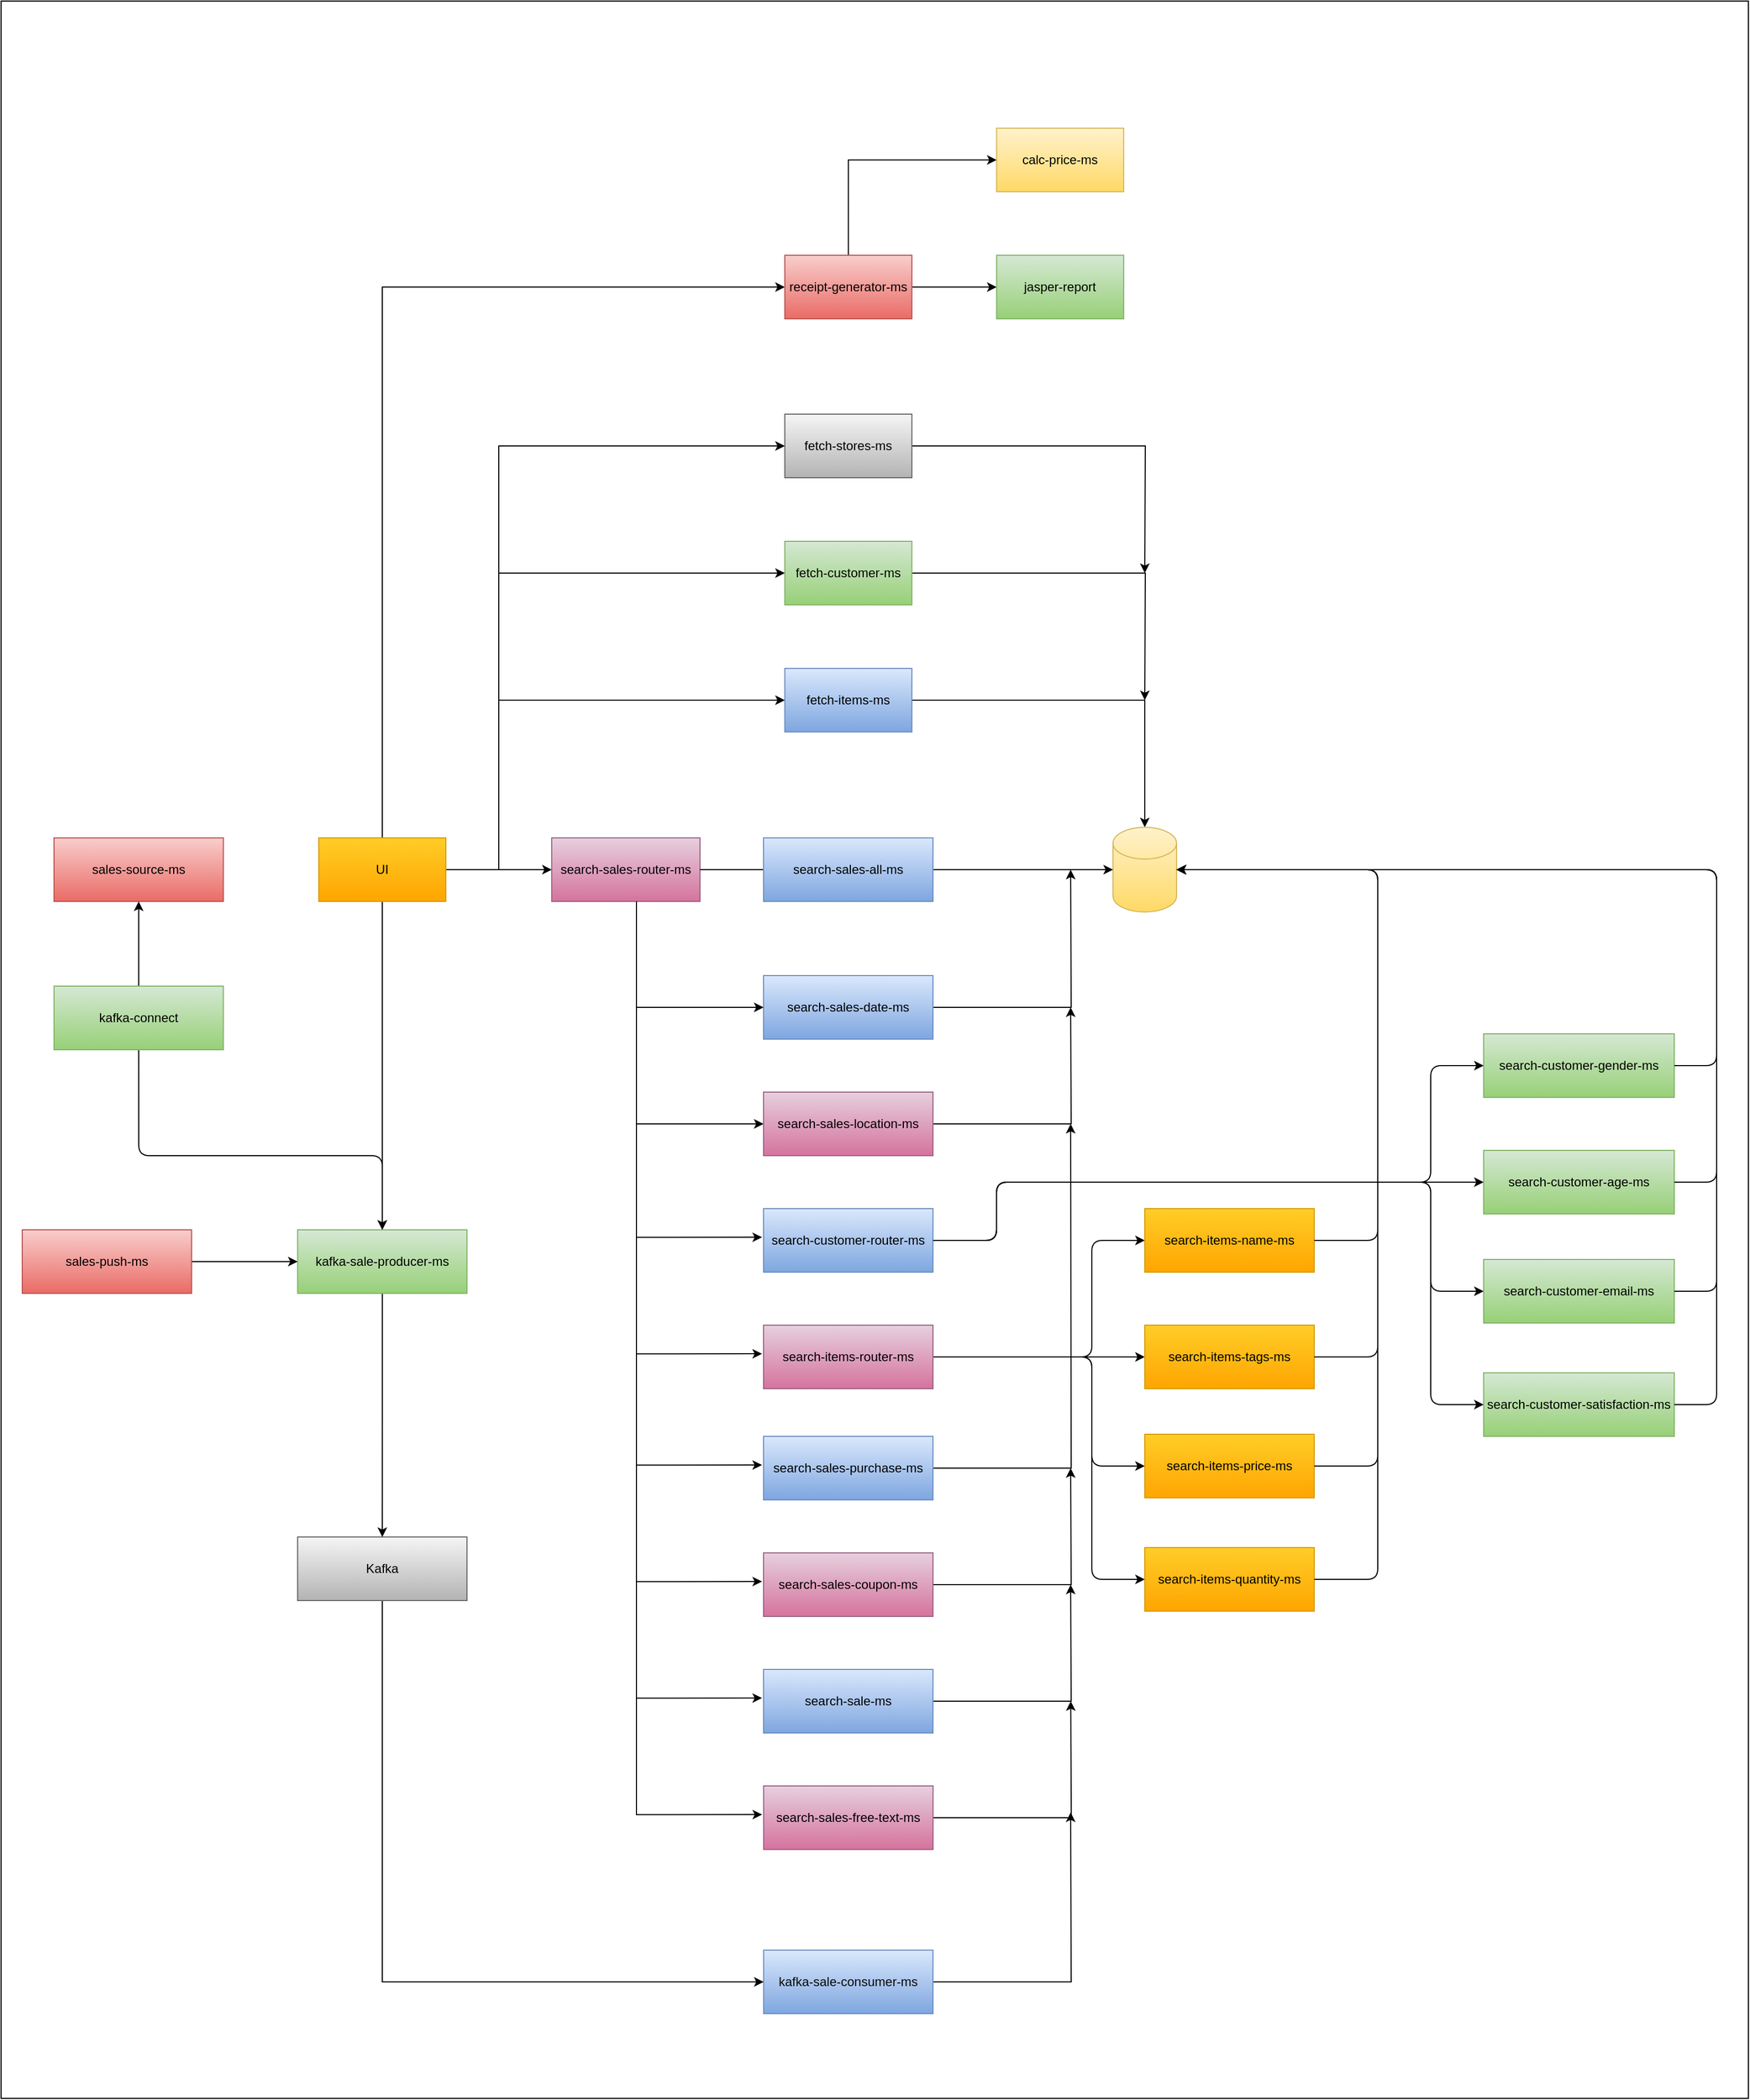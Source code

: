 <mxfile>
    <diagram name="Page-1" id="LnwlIgTbzqFxvhUvmdAp">
        <mxGraphModel dx="4476" dy="4676" grid="1" gridSize="10" guides="1" tooltips="1" connect="1" arrows="1" fold="1" page="1" pageScale="1" pageWidth="1654" pageHeight="2336" math="0" shadow="0">
            <root>
                <mxCell id="0"/>
                <mxCell id="1" parent="0"/>
                <mxCell id="n_p32m99cEEpmiuZ1xKt-49" value="" style="rounded=0;whiteSpace=wrap;html=1;" parent="1" vertex="1">
                    <mxGeometry y="-30" width="1650" height="1980" as="geometry"/>
                </mxCell>
                <mxCell id="n_p32m99cEEpmiuZ1xKt-35" style="edgeStyle=orthogonalEdgeStyle;rounded=0;orthogonalLoop=1;jettySize=auto;html=1;" parent="1" source="k_AekQBZjhVLjZ5sFI8h-2" edge="1">
                    <mxGeometry relative="1" as="geometry">
                        <mxPoint x="1080" y="510" as="targetPoint"/>
                    </mxGeometry>
                </mxCell>
                <mxCell id="k_AekQBZjhVLjZ5sFI8h-2" value="&lt;font color=&quot;#000000&quot;&gt;fetch-stores-ms&lt;/font&gt;" style="rounded=0;whiteSpace=wrap;html=1;fillColor=#f5f5f5;gradientColor=#b3b3b3;strokeColor=#666666;" parent="1" vertex="1">
                    <mxGeometry x="740.09" y="360" width="120" height="60" as="geometry"/>
                </mxCell>
                <mxCell id="n_p32m99cEEpmiuZ1xKt-33" style="edgeStyle=orthogonalEdgeStyle;rounded=0;orthogonalLoop=1;jettySize=auto;html=1;" parent="1" source="k_AekQBZjhVLjZ5sFI8h-3" edge="1">
                    <mxGeometry relative="1" as="geometry">
                        <mxPoint x="1080" y="630" as="targetPoint"/>
                    </mxGeometry>
                </mxCell>
                <mxCell id="k_AekQBZjhVLjZ5sFI8h-3" value="&lt;font color=&quot;#050505&quot;&gt;fetch-customer-ms&lt;/font&gt;" style="rounded=0;whiteSpace=wrap;html=1;fillColor=#d5e8d4;gradientColor=#97d077;strokeColor=#82b366;" parent="1" vertex="1">
                    <mxGeometry x="740.09" y="480" width="120" height="60" as="geometry"/>
                </mxCell>
                <mxCell id="n_p32m99cEEpmiuZ1xKt-31" style="edgeStyle=orthogonalEdgeStyle;rounded=0;orthogonalLoop=1;jettySize=auto;html=1;" parent="1" source="k_AekQBZjhVLjZ5sFI8h-4" target="k_AekQBZjhVLjZ5sFI8h-16" edge="1">
                    <mxGeometry relative="1" as="geometry"/>
                </mxCell>
                <mxCell id="k_AekQBZjhVLjZ5sFI8h-4" value="&lt;font color=&quot;#000000&quot;&gt;fetch-items-ms&lt;/font&gt;" style="rounded=0;whiteSpace=wrap;html=1;fillColor=#dae8fc;gradientColor=#7ea6e0;strokeColor=#6c8ebf;" parent="1" vertex="1">
                    <mxGeometry x="740.09" y="600" width="120" height="60" as="geometry"/>
                </mxCell>
                <mxCell id="k_AekQBZjhVLjZ5sFI8h-5" value="&lt;font color=&quot;#000000&quot;&gt;calc-price-ms&lt;/font&gt;" style="rounded=0;whiteSpace=wrap;html=1;fillColor=#fff2cc;gradientColor=#ffd966;strokeColor=#d6b656;" parent="1" vertex="1">
                    <mxGeometry x="940.09" y="90" width="120" height="60" as="geometry"/>
                </mxCell>
                <mxCell id="n_p32m99cEEpmiuZ1xKt-2" style="edgeStyle=orthogonalEdgeStyle;rounded=0;orthogonalLoop=1;jettySize=auto;html=1;entryX=0;entryY=0.5;entryDx=0;entryDy=0;" parent="1" source="k_AekQBZjhVLjZ5sFI8h-6" target="n_p32m99cEEpmiuZ1xKt-1" edge="1">
                    <mxGeometry relative="1" as="geometry"/>
                </mxCell>
                <mxCell id="n_p32m99cEEpmiuZ1xKt-30" style="edgeStyle=orthogonalEdgeStyle;rounded=0;orthogonalLoop=1;jettySize=auto;html=1;entryX=0;entryY=0.5;entryDx=0;entryDy=0;" parent="1" target="k_AekQBZjhVLjZ5sFI8h-4" edge="1">
                    <mxGeometry relative="1" as="geometry">
                        <mxPoint x="420" y="790" as="sourcePoint"/>
                        <Array as="points">
                            <mxPoint x="470" y="790"/>
                            <mxPoint x="470" y="630"/>
                        </Array>
                    </mxGeometry>
                </mxCell>
                <mxCell id="n_p32m99cEEpmiuZ1xKt-32" style="edgeStyle=orthogonalEdgeStyle;rounded=0;orthogonalLoop=1;jettySize=auto;html=1;entryX=0;entryY=0.5;entryDx=0;entryDy=0;" parent="1" source="k_AekQBZjhVLjZ5sFI8h-6" target="k_AekQBZjhVLjZ5sFI8h-3" edge="1">
                    <mxGeometry relative="1" as="geometry">
                        <Array as="points">
                            <mxPoint x="470" y="790"/>
                            <mxPoint x="470" y="510"/>
                        </Array>
                    </mxGeometry>
                </mxCell>
                <mxCell id="n_p32m99cEEpmiuZ1xKt-34" style="edgeStyle=orthogonalEdgeStyle;rounded=0;orthogonalLoop=1;jettySize=auto;html=1;entryX=0;entryY=0.5;entryDx=0;entryDy=0;" parent="1" source="k_AekQBZjhVLjZ5sFI8h-6" target="k_AekQBZjhVLjZ5sFI8h-2" edge="1">
                    <mxGeometry relative="1" as="geometry">
                        <Array as="points">
                            <mxPoint x="470" y="790"/>
                            <mxPoint x="470" y="390"/>
                        </Array>
                    </mxGeometry>
                </mxCell>
                <mxCell id="n_p32m99cEEpmiuZ1xKt-36" style="edgeStyle=orthogonalEdgeStyle;rounded=0;orthogonalLoop=1;jettySize=auto;html=1;entryX=0;entryY=0.5;entryDx=0;entryDy=0;" parent="1" source="k_AekQBZjhVLjZ5sFI8h-6" target="k_AekQBZjhVLjZ5sFI8h-7" edge="1">
                    <mxGeometry relative="1" as="geometry">
                        <mxPoint x="360" y="220" as="targetPoint"/>
                        <Array as="points">
                            <mxPoint x="360" y="240"/>
                        </Array>
                    </mxGeometry>
                </mxCell>
                <mxCell id="n_p32m99cEEpmiuZ1xKt-47" style="edgeStyle=orthogonalEdgeStyle;rounded=0;orthogonalLoop=1;jettySize=auto;html=1;entryX=0.5;entryY=0;entryDx=0;entryDy=0;" parent="1" source="k_AekQBZjhVLjZ5sFI8h-6" target="n_p32m99cEEpmiuZ1xKt-45" edge="1">
                    <mxGeometry relative="1" as="geometry"/>
                </mxCell>
                <mxCell id="k_AekQBZjhVLjZ5sFI8h-6" value="&lt;font color=&quot;#000000&quot;&gt;UI&lt;/font&gt;" style="rounded=0;whiteSpace=wrap;html=1;fillColor=#ffcd28;gradientColor=#ffa500;strokeColor=#d79b00;" parent="1" vertex="1">
                    <mxGeometry x="300" y="760" width="120" height="60" as="geometry"/>
                </mxCell>
                <mxCell id="k_AekQBZjhVLjZ5sFI8h-15" style="edgeStyle=orthogonalEdgeStyle;rounded=0;orthogonalLoop=1;jettySize=auto;html=1;entryX=0;entryY=0.5;entryDx=0;entryDy=0;" parent="1" source="k_AekQBZjhVLjZ5sFI8h-7" target="k_AekQBZjhVLjZ5sFI8h-14" edge="1">
                    <mxGeometry relative="1" as="geometry"/>
                </mxCell>
                <mxCell id="n_p32m99cEEpmiuZ1xKt-38" style="edgeStyle=orthogonalEdgeStyle;rounded=0;orthogonalLoop=1;jettySize=auto;html=1;exitX=0.5;exitY=0;exitDx=0;exitDy=0;entryX=0;entryY=0.5;entryDx=0;entryDy=0;" parent="1" source="k_AekQBZjhVLjZ5sFI8h-7" target="k_AekQBZjhVLjZ5sFI8h-5" edge="1">
                    <mxGeometry relative="1" as="geometry"/>
                </mxCell>
                <mxCell id="k_AekQBZjhVLjZ5sFI8h-7" value="&lt;font color=&quot;#000000&quot;&gt;receipt-generator-ms&lt;/font&gt;" style="rounded=0;whiteSpace=wrap;html=1;fillColor=#f8cecc;gradientColor=#ea6b66;strokeColor=#b85450;" parent="1" vertex="1">
                    <mxGeometry x="740.09" y="210" width="120" height="60" as="geometry"/>
                </mxCell>
                <mxCell id="k_AekQBZjhVLjZ5sFI8h-14" value="&lt;font color=&quot;#000000&quot;&gt;jasper-report&lt;/font&gt;" style="rounded=0;whiteSpace=wrap;html=1;fillColor=#d5e8d4;gradientColor=#97d077;strokeColor=#82b366;" parent="1" vertex="1">
                    <mxGeometry x="940.09" y="210" width="120" height="60" as="geometry"/>
                </mxCell>
                <mxCell id="k_AekQBZjhVLjZ5sFI8h-16" value="" style="shape=cylinder3;whiteSpace=wrap;html=1;boundedLbl=1;backgroundOutline=1;size=15;fillColor=#fff2cc;gradientColor=#ffd966;strokeColor=#d6b656;" parent="1" vertex="1">
                    <mxGeometry x="1050" y="750" width="60" height="80" as="geometry"/>
                </mxCell>
                <mxCell id="n_p32m99cEEpmiuZ1xKt-44" style="edgeStyle=orthogonalEdgeStyle;rounded=0;orthogonalLoop=1;jettySize=auto;html=1;" parent="1" source="k_AekQBZjhVLjZ5sFI8h-20" edge="1">
                    <mxGeometry relative="1" as="geometry">
                        <mxPoint x="1010" y="1680" as="targetPoint"/>
                    </mxGeometry>
                </mxCell>
                <mxCell id="k_AekQBZjhVLjZ5sFI8h-20" value="&lt;font color=&quot;#0b0a0a&quot;&gt;kafka-sale-consumer-ms&lt;/font&gt;" style="rounded=0;whiteSpace=wrap;html=1;fillColor=#dae8fc;gradientColor=#7ea6e0;strokeColor=#6c8ebf;" parent="1" vertex="1">
                    <mxGeometry x="720.09" y="1810" width="159.91" height="60" as="geometry"/>
                </mxCell>
                <mxCell id="k_AekQBZjhVLjZ5sFI8h-23" value="" style="whiteSpace=wrap;html=1;aspect=fixed;" parent="1" vertex="1">
                    <mxGeometry width="90" as="geometry"/>
                </mxCell>
                <mxCell id="n_p32m99cEEpmiuZ1xKt-8" style="edgeStyle=orthogonalEdgeStyle;rounded=0;orthogonalLoop=1;jettySize=auto;html=1;entryX=0;entryY=0.5;entryDx=0;entryDy=0;" parent="1" source="n_p32m99cEEpmiuZ1xKt-1" target="n_p32m99cEEpmiuZ1xKt-7" edge="1">
                    <mxGeometry relative="1" as="geometry">
                        <Array as="points">
                            <mxPoint x="600" y="1030"/>
                        </Array>
                    </mxGeometry>
                </mxCell>
                <mxCell id="n_p32m99cEEpmiuZ1xKt-11" style="edgeStyle=orthogonalEdgeStyle;rounded=0;orthogonalLoop=1;jettySize=auto;html=1;entryX=-0.009;entryY=0.451;entryDx=0;entryDy=0;entryPerimeter=0;" parent="1" target="n_p32m99cEEpmiuZ1xKt-10" edge="1">
                    <mxGeometry relative="1" as="geometry">
                        <mxPoint x="540" y="790" as="sourcePoint"/>
                        <mxPoint x="713" y="1138" as="targetPoint"/>
                        <Array as="points">
                            <mxPoint x="600" y="791"/>
                            <mxPoint x="600" y="1137"/>
                        </Array>
                    </mxGeometry>
                </mxCell>
                <mxCell id="n_p32m99cEEpmiuZ1xKt-1" value="&lt;font color=&quot;#000000&quot;&gt;search-sales-router-ms&lt;/font&gt;" style="rounded=0;whiteSpace=wrap;html=1;fillColor=#e6d0de;gradientColor=#d5739d;strokeColor=#996185;" parent="1" vertex="1">
                    <mxGeometry x="520" y="760" width="140" height="60" as="geometry"/>
                </mxCell>
                <mxCell id="n_p32m99cEEpmiuZ1xKt-3" style="edgeStyle=orthogonalEdgeStyle;rounded=0;orthogonalLoop=1;jettySize=auto;html=1;entryX=0;entryY=0.5;entryDx=0;entryDy=0;entryPerimeter=0;" parent="1" source="n_p32m99cEEpmiuZ1xKt-1" target="k_AekQBZjhVLjZ5sFI8h-16" edge="1">
                    <mxGeometry relative="1" as="geometry"/>
                </mxCell>
                <mxCell id="n_p32m99cEEpmiuZ1xKt-6" style="edgeStyle=orthogonalEdgeStyle;rounded=0;orthogonalLoop=1;jettySize=auto;html=1;" parent="1" source="n_p32m99cEEpmiuZ1xKt-4" edge="1">
                    <mxGeometry relative="1" as="geometry">
                        <mxPoint x="1010" y="790" as="targetPoint"/>
                    </mxGeometry>
                </mxCell>
                <mxCell id="n_p32m99cEEpmiuZ1xKt-4" value="&lt;span style=&quot;color: rgb(0, 0, 0);&quot;&gt;search-sales-date-ms&lt;/span&gt;" style="rounded=0;whiteSpace=wrap;html=1;fillColor=#dae8fc;gradientColor=#7ea6e0;strokeColor=#6c8ebf;" parent="1" vertex="1">
                    <mxGeometry x="720" y="890" width="160" height="60" as="geometry"/>
                </mxCell>
                <mxCell id="n_p32m99cEEpmiuZ1xKt-5" style="edgeStyle=orthogonalEdgeStyle;rounded=0;orthogonalLoop=1;jettySize=auto;html=1;entryX=0;entryY=0.5;entryDx=0;entryDy=0;" parent="1" target="n_p32m99cEEpmiuZ1xKt-4" edge="1">
                    <mxGeometry relative="1" as="geometry">
                        <mxPoint x="600" y="820" as="sourcePoint"/>
                        <mxPoint x="700" y="897.02" as="targetPoint"/>
                        <Array as="points">
                            <mxPoint x="600" y="820"/>
                            <mxPoint x="600" y="920"/>
                        </Array>
                    </mxGeometry>
                </mxCell>
                <mxCell id="n_p32m99cEEpmiuZ1xKt-9" style="edgeStyle=orthogonalEdgeStyle;rounded=0;orthogonalLoop=1;jettySize=auto;html=1;" parent="1" source="n_p32m99cEEpmiuZ1xKt-7" edge="1">
                    <mxGeometry relative="1" as="geometry">
                        <mxPoint x="1010" y="920" as="targetPoint"/>
                    </mxGeometry>
                </mxCell>
                <mxCell id="n_p32m99cEEpmiuZ1xKt-7" value="&lt;span style=&quot;color: rgb(0, 0, 0);&quot;&gt;search-sales-location-ms&lt;/span&gt;" style="rounded=0;whiteSpace=wrap;html=1;fillColor=#e6d0de;gradientColor=#d5739d;strokeColor=#996185;" parent="1" vertex="1">
                    <mxGeometry x="720" y="1000" width="160" height="60" as="geometry"/>
                </mxCell>
                <mxCell id="n_p32m99cEEpmiuZ1xKt-10" value="&lt;span style=&quot;color: rgb(0, 0, 0);&quot;&gt;search-customer-router-ms&lt;/span&gt;" style="rounded=0;whiteSpace=wrap;html=1;fillColor=#dae8fc;gradientColor=#7ea6e0;strokeColor=#6c8ebf;" parent="1" vertex="1">
                    <mxGeometry x="720" y="1110" width="160" height="60" as="geometry"/>
                </mxCell>
                <mxCell id="n_p32m99cEEpmiuZ1xKt-14" style="edgeStyle=orthogonalEdgeStyle;rounded=0;orthogonalLoop=1;jettySize=auto;html=1;entryX=-0.009;entryY=0.451;entryDx=0;entryDy=0;entryPerimeter=0;" parent="1" target="n_p32m99cEEpmiuZ1xKt-16" edge="1">
                    <mxGeometry relative="1" as="geometry">
                        <mxPoint x="600" y="820" as="sourcePoint"/>
                        <mxPoint x="713" y="1248" as="targetPoint"/>
                        <Array as="points">
                            <mxPoint x="600" y="1247"/>
                        </Array>
                    </mxGeometry>
                </mxCell>
                <mxCell id="17" style="edgeStyle=none;html=1;fontColor=#000000;entryX=0;entryY=0.5;entryDx=0;entryDy=0;" edge="1" parent="1" source="n_p32m99cEEpmiuZ1xKt-16" target="14">
                    <mxGeometry relative="1" as="geometry">
                        <mxPoint x="1060" y="1250" as="targetPoint"/>
                    </mxGeometry>
                </mxCell>
                <mxCell id="18" style="edgeStyle=none;html=1;entryX=0;entryY=0.5;entryDx=0;entryDy=0;fontColor=#000000;" edge="1" parent="1" source="n_p32m99cEEpmiuZ1xKt-16" target="13">
                    <mxGeometry relative="1" as="geometry">
                        <Array as="points">
                            <mxPoint x="1030" y="1250"/>
                            <mxPoint x="1030" y="1140"/>
                        </Array>
                    </mxGeometry>
                </mxCell>
                <mxCell id="19" style="edgeStyle=none;html=1;entryX=0;entryY=0.5;entryDx=0;entryDy=0;fontColor=#000000;" edge="1" parent="1" source="n_p32m99cEEpmiuZ1xKt-16" target="15">
                    <mxGeometry relative="1" as="geometry">
                        <Array as="points">
                            <mxPoint x="1030" y="1250"/>
                            <mxPoint x="1030" y="1353"/>
                        </Array>
                    </mxGeometry>
                </mxCell>
                <mxCell id="20" style="edgeStyle=none;html=1;entryX=0;entryY=0.5;entryDx=0;entryDy=0;fontColor=#000000;" edge="1" parent="1" source="n_p32m99cEEpmiuZ1xKt-16" target="16">
                    <mxGeometry relative="1" as="geometry">
                        <Array as="points">
                            <mxPoint x="1030" y="1250"/>
                            <mxPoint x="1030" y="1360"/>
                            <mxPoint x="1030" y="1460"/>
                        </Array>
                    </mxGeometry>
                </mxCell>
                <mxCell id="n_p32m99cEEpmiuZ1xKt-16" value="&lt;span style=&quot;color: rgb(0, 0, 0);&quot;&gt;search-items-router-ms&lt;/span&gt;" style="rounded=0;whiteSpace=wrap;html=1;fillColor=#e6d0de;gradientColor=#d5739d;strokeColor=#996185;" parent="1" vertex="1">
                    <mxGeometry x="720" y="1220" width="160" height="60" as="geometry"/>
                </mxCell>
                <mxCell id="n_p32m99cEEpmiuZ1xKt-17" style="edgeStyle=orthogonalEdgeStyle;rounded=0;orthogonalLoop=1;jettySize=auto;html=1;entryX=-0.009;entryY=0.451;entryDx=0;entryDy=0;entryPerimeter=0;" parent="1" target="n_p32m99cEEpmiuZ1xKt-19" edge="1">
                    <mxGeometry relative="1" as="geometry">
                        <mxPoint x="600" y="820" as="sourcePoint"/>
                        <mxPoint x="713" y="1353" as="targetPoint"/>
                        <Array as="points">
                            <mxPoint x="600" y="1352"/>
                        </Array>
                    </mxGeometry>
                </mxCell>
                <mxCell id="n_p32m99cEEpmiuZ1xKt-18" style="edgeStyle=orthogonalEdgeStyle;rounded=0;orthogonalLoop=1;jettySize=auto;html=1;" parent="1" source="n_p32m99cEEpmiuZ1xKt-19" edge="1">
                    <mxGeometry relative="1" as="geometry">
                        <mxPoint x="1010" y="1030" as="targetPoint"/>
                    </mxGeometry>
                </mxCell>
                <mxCell id="n_p32m99cEEpmiuZ1xKt-19" value="&lt;span style=&quot;color: rgb(0, 0, 0);&quot;&gt;search-sales-purchase-ms&lt;/span&gt;" style="rounded=0;whiteSpace=wrap;html=1;fillColor=#dae8fc;gradientColor=#7ea6e0;strokeColor=#6c8ebf;" parent="1" vertex="1">
                    <mxGeometry x="720" y="1325" width="160" height="60" as="geometry"/>
                </mxCell>
                <mxCell id="n_p32m99cEEpmiuZ1xKt-20" style="edgeStyle=orthogonalEdgeStyle;rounded=0;orthogonalLoop=1;jettySize=auto;html=1;entryX=-0.009;entryY=0.451;entryDx=0;entryDy=0;entryPerimeter=0;" parent="1" target="n_p32m99cEEpmiuZ1xKt-22" edge="1">
                    <mxGeometry relative="1" as="geometry">
                        <mxPoint x="600" y="820" as="sourcePoint"/>
                        <mxPoint x="713" y="1463" as="targetPoint"/>
                        <Array as="points">
                            <mxPoint x="600" y="1462"/>
                        </Array>
                    </mxGeometry>
                </mxCell>
                <mxCell id="n_p32m99cEEpmiuZ1xKt-21" style="edgeStyle=orthogonalEdgeStyle;rounded=0;orthogonalLoop=1;jettySize=auto;html=1;" parent="1" source="n_p32m99cEEpmiuZ1xKt-22" edge="1">
                    <mxGeometry relative="1" as="geometry">
                        <mxPoint x="1010" y="1355" as="targetPoint"/>
                    </mxGeometry>
                </mxCell>
                <mxCell id="n_p32m99cEEpmiuZ1xKt-22" value="&lt;span style=&quot;color: rgb(0, 0, 0);&quot;&gt;search-sales&lt;/span&gt;&lt;font color=&quot;#000000&quot;&gt;-coupon-ms&lt;/font&gt;" style="rounded=0;whiteSpace=wrap;html=1;fillColor=#e6d0de;gradientColor=#d5739d;strokeColor=#996185;" parent="1" vertex="1">
                    <mxGeometry x="720" y="1435" width="160" height="60" as="geometry"/>
                </mxCell>
                <mxCell id="n_p32m99cEEpmiuZ1xKt-24" style="edgeStyle=orthogonalEdgeStyle;rounded=0;orthogonalLoop=1;jettySize=auto;html=1;entryX=-0.009;entryY=0.451;entryDx=0;entryDy=0;entryPerimeter=0;" parent="1" target="n_p32m99cEEpmiuZ1xKt-26" edge="1">
                    <mxGeometry relative="1" as="geometry">
                        <mxPoint x="600" y="820" as="sourcePoint"/>
                        <mxPoint x="713" y="1573" as="targetPoint"/>
                        <Array as="points">
                            <mxPoint x="600" y="1572"/>
                        </Array>
                    </mxGeometry>
                </mxCell>
                <mxCell id="n_p32m99cEEpmiuZ1xKt-25" style="edgeStyle=orthogonalEdgeStyle;rounded=0;orthogonalLoop=1;jettySize=auto;html=1;" parent="1" source="n_p32m99cEEpmiuZ1xKt-26" edge="1">
                    <mxGeometry relative="1" as="geometry">
                        <mxPoint x="1010" y="1465" as="targetPoint"/>
                    </mxGeometry>
                </mxCell>
                <mxCell id="n_p32m99cEEpmiuZ1xKt-26" value="&lt;span style=&quot;color: rgb(0, 0, 0);&quot;&gt;search-sale-ms&lt;/span&gt;" style="rounded=0;whiteSpace=wrap;html=1;fillColor=#dae8fc;gradientColor=#7ea6e0;strokeColor=#6c8ebf;" parent="1" vertex="1">
                    <mxGeometry x="720" y="1545" width="160" height="60" as="geometry"/>
                </mxCell>
                <mxCell id="n_p32m99cEEpmiuZ1xKt-27" style="edgeStyle=orthogonalEdgeStyle;rounded=0;orthogonalLoop=1;jettySize=auto;html=1;entryX=-0.009;entryY=0.451;entryDx=0;entryDy=0;entryPerimeter=0;" parent="1" target="n_p32m99cEEpmiuZ1xKt-29" edge="1">
                    <mxGeometry relative="1" as="geometry">
                        <mxPoint x="600" y="830" as="sourcePoint"/>
                        <mxPoint x="713.09" y="1683" as="targetPoint"/>
                        <Array as="points">
                            <mxPoint x="600" y="820"/>
                            <mxPoint x="600" y="1682"/>
                        </Array>
                    </mxGeometry>
                </mxCell>
                <mxCell id="n_p32m99cEEpmiuZ1xKt-28" style="edgeStyle=orthogonalEdgeStyle;rounded=0;orthogonalLoop=1;jettySize=auto;html=1;" parent="1" source="n_p32m99cEEpmiuZ1xKt-29" edge="1">
                    <mxGeometry relative="1" as="geometry">
                        <mxPoint x="1010.09" y="1575" as="targetPoint"/>
                    </mxGeometry>
                </mxCell>
                <mxCell id="n_p32m99cEEpmiuZ1xKt-29" value="&lt;span style=&quot;color: rgb(0, 0, 0);&quot;&gt;search-sales-free-text-ms&lt;/span&gt;" style="rounded=0;whiteSpace=wrap;html=1;fillColor=#e6d0de;gradientColor=#d5739d;strokeColor=#996185;" parent="1" vertex="1">
                    <mxGeometry x="720.09" y="1655" width="160" height="60" as="geometry"/>
                </mxCell>
                <mxCell id="n_p32m99cEEpmiuZ1xKt-43" style="edgeStyle=orthogonalEdgeStyle;rounded=0;orthogonalLoop=1;jettySize=auto;html=1;entryX=0;entryY=0.5;entryDx=0;entryDy=0;exitX=0.5;exitY=1;exitDx=0;exitDy=0;" parent="1" source="n_p32m99cEEpmiuZ1xKt-41" target="k_AekQBZjhVLjZ5sFI8h-20" edge="1">
                    <mxGeometry relative="1" as="geometry">
                        <mxPoint x="360" y="1260" as="sourcePoint"/>
                        <Array as="points">
                            <mxPoint x="360" y="1840"/>
                        </Array>
                    </mxGeometry>
                </mxCell>
                <mxCell id="n_p32m99cEEpmiuZ1xKt-41" value="&lt;font color=&quot;#000000&quot;&gt;Kafka&lt;/font&gt;" style="rounded=0;whiteSpace=wrap;html=1;fillColor=#f5f5f5;gradientColor=#b3b3b3;strokeColor=#666666;" parent="1" vertex="1">
                    <mxGeometry x="280.05" y="1420" width="159.91" height="60" as="geometry"/>
                </mxCell>
                <mxCell id="n_p32m99cEEpmiuZ1xKt-48" style="edgeStyle=orthogonalEdgeStyle;rounded=0;orthogonalLoop=1;jettySize=auto;html=1;entryX=0.5;entryY=0;entryDx=0;entryDy=0;" parent="1" source="n_p32m99cEEpmiuZ1xKt-45" target="n_p32m99cEEpmiuZ1xKt-41" edge="1">
                    <mxGeometry relative="1" as="geometry"/>
                </mxCell>
                <mxCell id="n_p32m99cEEpmiuZ1xKt-45" value="&lt;font color=&quot;#000000&quot;&gt;kafka-sale-producer-ms&lt;/font&gt;" style="rounded=0;whiteSpace=wrap;html=1;fillColor=#d5e8d4;gradientColor=#97d077;strokeColor=#82b366;" parent="1" vertex="1">
                    <mxGeometry x="280.05" y="1130" width="159.91" height="60" as="geometry"/>
                </mxCell>
                <mxCell id="oRM4DhLdFYv9oafPMZ9c-1" value="&lt;span style=&quot;color: rgb(0, 0, 0);&quot;&gt;search-sales-all-ms&lt;/span&gt;" style="rounded=0;whiteSpace=wrap;html=1;fillColor=#dae8fc;gradientColor=#7ea6e0;strokeColor=#6c8ebf;" parent="1" vertex="1">
                    <mxGeometry x="720" y="760" width="160" height="60" as="geometry"/>
                </mxCell>
                <mxCell id="21" style="edgeStyle=none;html=1;fontColor=#000000;entryX=0;entryY=0.5;entryDx=0;entryDy=0;" edge="1" parent="1" target="26">
                    <mxGeometry relative="1" as="geometry">
                        <mxPoint x="1380" y="1085" as="targetPoint"/>
                        <mxPoint x="880" y="1140" as="sourcePoint"/>
                        <Array as="points">
                            <mxPoint x="940" y="1140"/>
                            <mxPoint x="940" y="1085"/>
                        </Array>
                    </mxGeometry>
                </mxCell>
                <mxCell id="22" style="edgeStyle=none;html=1;entryX=0;entryY=0.5;entryDx=0;entryDy=0;fontColor=#000000;" edge="1" parent="1" target="25">
                    <mxGeometry relative="1" as="geometry">
                        <mxPoint x="880" y="1140" as="sourcePoint"/>
                        <Array as="points">
                            <mxPoint x="940" y="1140"/>
                            <mxPoint x="940" y="1085"/>
                            <mxPoint x="1350" y="1085"/>
                            <mxPoint x="1350" y="975"/>
                        </Array>
                    </mxGeometry>
                </mxCell>
                <mxCell id="23" style="edgeStyle=none;html=1;entryX=0;entryY=0.5;entryDx=0;entryDy=0;fontColor=#000000;" edge="1" parent="1" target="27">
                    <mxGeometry relative="1" as="geometry">
                        <mxPoint x="880" y="1140" as="sourcePoint"/>
                        <Array as="points">
                            <mxPoint x="940" y="1140"/>
                            <mxPoint x="940" y="1085"/>
                            <mxPoint x="1350" y="1085"/>
                            <mxPoint x="1350" y="1188"/>
                        </Array>
                    </mxGeometry>
                </mxCell>
                <mxCell id="24" style="edgeStyle=none;html=1;entryX=0;entryY=0.5;entryDx=0;entryDy=0;fontColor=#000000;" edge="1" parent="1" target="28">
                    <mxGeometry relative="1" as="geometry">
                        <mxPoint x="880" y="1140" as="sourcePoint"/>
                        <Array as="points">
                            <mxPoint x="940" y="1140"/>
                            <mxPoint x="940" y="1085"/>
                            <mxPoint x="1350" y="1085"/>
                            <mxPoint x="1350" y="1195"/>
                            <mxPoint x="1350" y="1295"/>
                        </Array>
                    </mxGeometry>
                </mxCell>
                <mxCell id="31" value="" style="group" vertex="1" connectable="0" parent="1">
                    <mxGeometry x="1400" y="945" width="180" height="380" as="geometry"/>
                </mxCell>
                <mxCell id="25" value="&lt;span style=&quot;color: rgb(0, 0, 0);&quot;&gt;search-customer-gender-ms&lt;/span&gt;" style="rounded=0;whiteSpace=wrap;html=1;fillColor=#d5e8d4;gradientColor=#97d077;strokeColor=#82b366;" vertex="1" parent="31">
                    <mxGeometry width="180" height="60" as="geometry"/>
                </mxCell>
                <mxCell id="26" value="&lt;span style=&quot;color: rgb(0, 0, 0);&quot;&gt;search-customer-age-ms&lt;/span&gt;" style="rounded=0;whiteSpace=wrap;html=1;fillColor=#d5e8d4;gradientColor=#97d077;strokeColor=#82b366;" vertex="1" parent="31">
                    <mxGeometry y="110" width="180" height="60" as="geometry"/>
                </mxCell>
                <mxCell id="27" value="&lt;span style=&quot;color: rgb(0, 0, 0);&quot;&gt;search-customer-email-ms&lt;/span&gt;" style="rounded=0;whiteSpace=wrap;html=1;fillColor=#d5e8d4;gradientColor=#97d077;strokeColor=#82b366;" vertex="1" parent="31">
                    <mxGeometry y="213" width="180" height="60" as="geometry"/>
                </mxCell>
                <mxCell id="28" value="&lt;font color=&quot;#000000&quot;&gt;search-customer-satisfaction&lt;/font&gt;&lt;font color=&quot;#000000&quot;&gt;-ms&lt;/font&gt;" style="rounded=0;whiteSpace=wrap;html=1;fillColor=#d5e8d4;gradientColor=#97d077;strokeColor=#82b366;" vertex="1" parent="31">
                    <mxGeometry y="320" width="180" height="60" as="geometry"/>
                </mxCell>
                <mxCell id="32" value="" style="group" vertex="1" connectable="0" parent="1">
                    <mxGeometry x="1080" y="1110" width="160" height="380" as="geometry"/>
                </mxCell>
                <mxCell id="13" value="&lt;span style=&quot;color: rgb(0, 0, 0);&quot;&gt;search-items-name-ms&lt;/span&gt;" style="rounded=0;whiteSpace=wrap;html=1;fillColor=#ffcd28;gradientColor=#ffa500;strokeColor=#d79b00;" vertex="1" parent="32">
                    <mxGeometry width="160" height="60" as="geometry"/>
                </mxCell>
                <mxCell id="14" value="&lt;span style=&quot;color: rgb(0, 0, 0);&quot;&gt;search-items-tags-ms&lt;/span&gt;" style="rounded=0;whiteSpace=wrap;html=1;fillColor=#ffcd28;gradientColor=#ffa500;strokeColor=#d79b00;" vertex="1" parent="32">
                    <mxGeometry y="110" width="160" height="60" as="geometry"/>
                </mxCell>
                <mxCell id="15" value="&lt;span style=&quot;color: rgb(0, 0, 0);&quot;&gt;search-items-price-ms&lt;/span&gt;" style="rounded=0;whiteSpace=wrap;html=1;fillColor=#ffcd28;gradientColor=#ffa500;strokeColor=#d79b00;" vertex="1" parent="32">
                    <mxGeometry y="213" width="160" height="60" as="geometry"/>
                </mxCell>
                <mxCell id="16" value="&lt;span style=&quot;color: rgb(0, 0, 0);&quot;&gt;search-items-quantity-ms&lt;/span&gt;" style="rounded=0;whiteSpace=wrap;html=1;fillColor=#ffcd28;gradientColor=#ffa500;strokeColor=#d79b00;" vertex="1" parent="32">
                    <mxGeometry y="320" width="160" height="60" as="geometry"/>
                </mxCell>
                <mxCell id="33" style="edgeStyle=none;html=1;entryX=1;entryY=0.5;entryDx=0;entryDy=0;entryPerimeter=0;fontColor=#000000;exitX=1;exitY=0.5;exitDx=0;exitDy=0;" edge="1" parent="1" source="13" target="k_AekQBZjhVLjZ5sFI8h-16">
                    <mxGeometry relative="1" as="geometry">
                        <Array as="points">
                            <mxPoint x="1300" y="1140"/>
                            <mxPoint x="1300" y="1010"/>
                            <mxPoint x="1300" y="900"/>
                            <mxPoint x="1300" y="790"/>
                        </Array>
                    </mxGeometry>
                </mxCell>
                <mxCell id="34" style="edgeStyle=none;html=1;fontColor=#000000;entryX=1;entryY=0.5;entryDx=0;entryDy=0;entryPerimeter=0;exitX=1;exitY=0.5;exitDx=0;exitDy=0;" edge="1" parent="1" source="14" target="k_AekQBZjhVLjZ5sFI8h-16">
                    <mxGeometry relative="1" as="geometry">
                        <mxPoint x="1130" y="1030" as="targetPoint"/>
                        <Array as="points">
                            <mxPoint x="1300" y="1250"/>
                            <mxPoint x="1300" y="1140"/>
                            <mxPoint x="1300" y="790"/>
                        </Array>
                    </mxGeometry>
                </mxCell>
                <mxCell id="35" style="edgeStyle=none;html=1;fontColor=#000000;entryX=1;entryY=0.5;entryDx=0;entryDy=0;entryPerimeter=0;exitX=1;exitY=0.5;exitDx=0;exitDy=0;" edge="1" parent="1" source="15" target="k_AekQBZjhVLjZ5sFI8h-16">
                    <mxGeometry relative="1" as="geometry">
                        <mxPoint x="1310" y="1353" as="targetPoint"/>
                        <mxPoint x="1201" y="1323" as="sourcePoint"/>
                        <Array as="points">
                            <mxPoint x="1300" y="1353"/>
                            <mxPoint x="1300" y="1250"/>
                            <mxPoint x="1300" y="790"/>
                        </Array>
                    </mxGeometry>
                </mxCell>
                <mxCell id="36" style="edgeStyle=none;html=1;entryX=1;entryY=0.5;entryDx=0;entryDy=0;entryPerimeter=0;fontColor=#000000;" edge="1" parent="1" source="16" target="k_AekQBZjhVLjZ5sFI8h-16">
                    <mxGeometry relative="1" as="geometry">
                        <Array as="points">
                            <mxPoint x="1300" y="1460"/>
                            <mxPoint x="1300" y="790"/>
                        </Array>
                    </mxGeometry>
                </mxCell>
                <mxCell id="37" style="edgeStyle=none;html=1;fontColor=#000000;exitX=1;exitY=0.5;exitDx=0;exitDy=0;" edge="1" parent="1" source="25">
                    <mxGeometry relative="1" as="geometry">
                        <mxPoint x="1110" y="790" as="targetPoint"/>
                        <Array as="points">
                            <mxPoint x="1620" y="975"/>
                            <mxPoint x="1620" y="790"/>
                            <mxPoint x="1300" y="790"/>
                        </Array>
                    </mxGeometry>
                </mxCell>
                <mxCell id="38" style="edgeStyle=none;html=1;entryX=1;entryY=0.5;entryDx=0;entryDy=0;entryPerimeter=0;fontColor=#000000;" edge="1" parent="1" source="26" target="k_AekQBZjhVLjZ5sFI8h-16">
                    <mxGeometry relative="1" as="geometry">
                        <Array as="points">
                            <mxPoint x="1620" y="1085"/>
                            <mxPoint x="1620" y="790"/>
                        </Array>
                    </mxGeometry>
                </mxCell>
                <mxCell id="39" style="edgeStyle=none;html=1;entryX=1;entryY=0.5;entryDx=0;entryDy=0;entryPerimeter=0;fontColor=#000000;" edge="1" parent="1" source="27" target="k_AekQBZjhVLjZ5sFI8h-16">
                    <mxGeometry relative="1" as="geometry">
                        <Array as="points">
                            <mxPoint x="1620" y="1188"/>
                            <mxPoint x="1620" y="790"/>
                        </Array>
                    </mxGeometry>
                </mxCell>
                <mxCell id="40" style="edgeStyle=none;html=1;entryX=1;entryY=0.5;entryDx=0;entryDy=0;entryPerimeter=0;fontColor=#000000;" edge="1" parent="1" source="28" target="k_AekQBZjhVLjZ5sFI8h-16">
                    <mxGeometry relative="1" as="geometry">
                        <Array as="points">
                            <mxPoint x="1620" y="1295"/>
                            <mxPoint x="1620" y="790"/>
                        </Array>
                    </mxGeometry>
                </mxCell>
                <mxCell id="41" value="&lt;font color=&quot;#000000&quot;&gt;sales-source-ms&lt;/font&gt;" style="rounded=0;whiteSpace=wrap;html=1;fillColor=#f8cecc;gradientColor=#ea6b66;strokeColor=#b85450;" vertex="1" parent="1">
                    <mxGeometry x="50.0" y="760" width="159.91" height="60" as="geometry"/>
                </mxCell>
                <mxCell id="45" style="edgeStyle=none;html=1;fontColor=#000000;" edge="1" parent="1" source="42">
                    <mxGeometry relative="1" as="geometry">
                        <mxPoint x="360" y="1130" as="targetPoint"/>
                        <Array as="points">
                            <mxPoint x="130" y="1060"/>
                            <mxPoint x="240" y="1060"/>
                            <mxPoint x="360" y="1060"/>
                        </Array>
                    </mxGeometry>
                </mxCell>
                <mxCell id="48" style="edgeStyle=none;html=1;fontColor=#000000;" edge="1" parent="1" source="42">
                    <mxGeometry relative="1" as="geometry">
                        <mxPoint x="129.955" y="820.0" as="targetPoint"/>
                    </mxGeometry>
                </mxCell>
                <mxCell id="42" value="&lt;font color=&quot;#000000&quot;&gt;kafka-connect&lt;/font&gt;" style="rounded=0;whiteSpace=wrap;html=1;fillColor=#d5e8d4;gradientColor=#97d077;strokeColor=#82b366;" vertex="1" parent="1">
                    <mxGeometry x="50.0" y="900" width="159.91" height="60" as="geometry"/>
                </mxCell>
                <mxCell id="49" style="edgeStyle=none;html=1;entryX=0;entryY=0.5;entryDx=0;entryDy=0;fontColor=#000000;" edge="1" parent="1" source="46" target="n_p32m99cEEpmiuZ1xKt-45">
                    <mxGeometry relative="1" as="geometry"/>
                </mxCell>
                <mxCell id="46" value="&lt;font color=&quot;#000000&quot;&gt;sales-push-ms&lt;/font&gt;" style="rounded=0;whiteSpace=wrap;html=1;fillColor=#f8cecc;gradientColor=#ea6b66;strokeColor=#b85450;" vertex="1" parent="1">
                    <mxGeometry x="20.0" y="1130" width="159.91" height="60" as="geometry"/>
                </mxCell>
            </root>
        </mxGraphModel>
    </diagram>
</mxfile>
